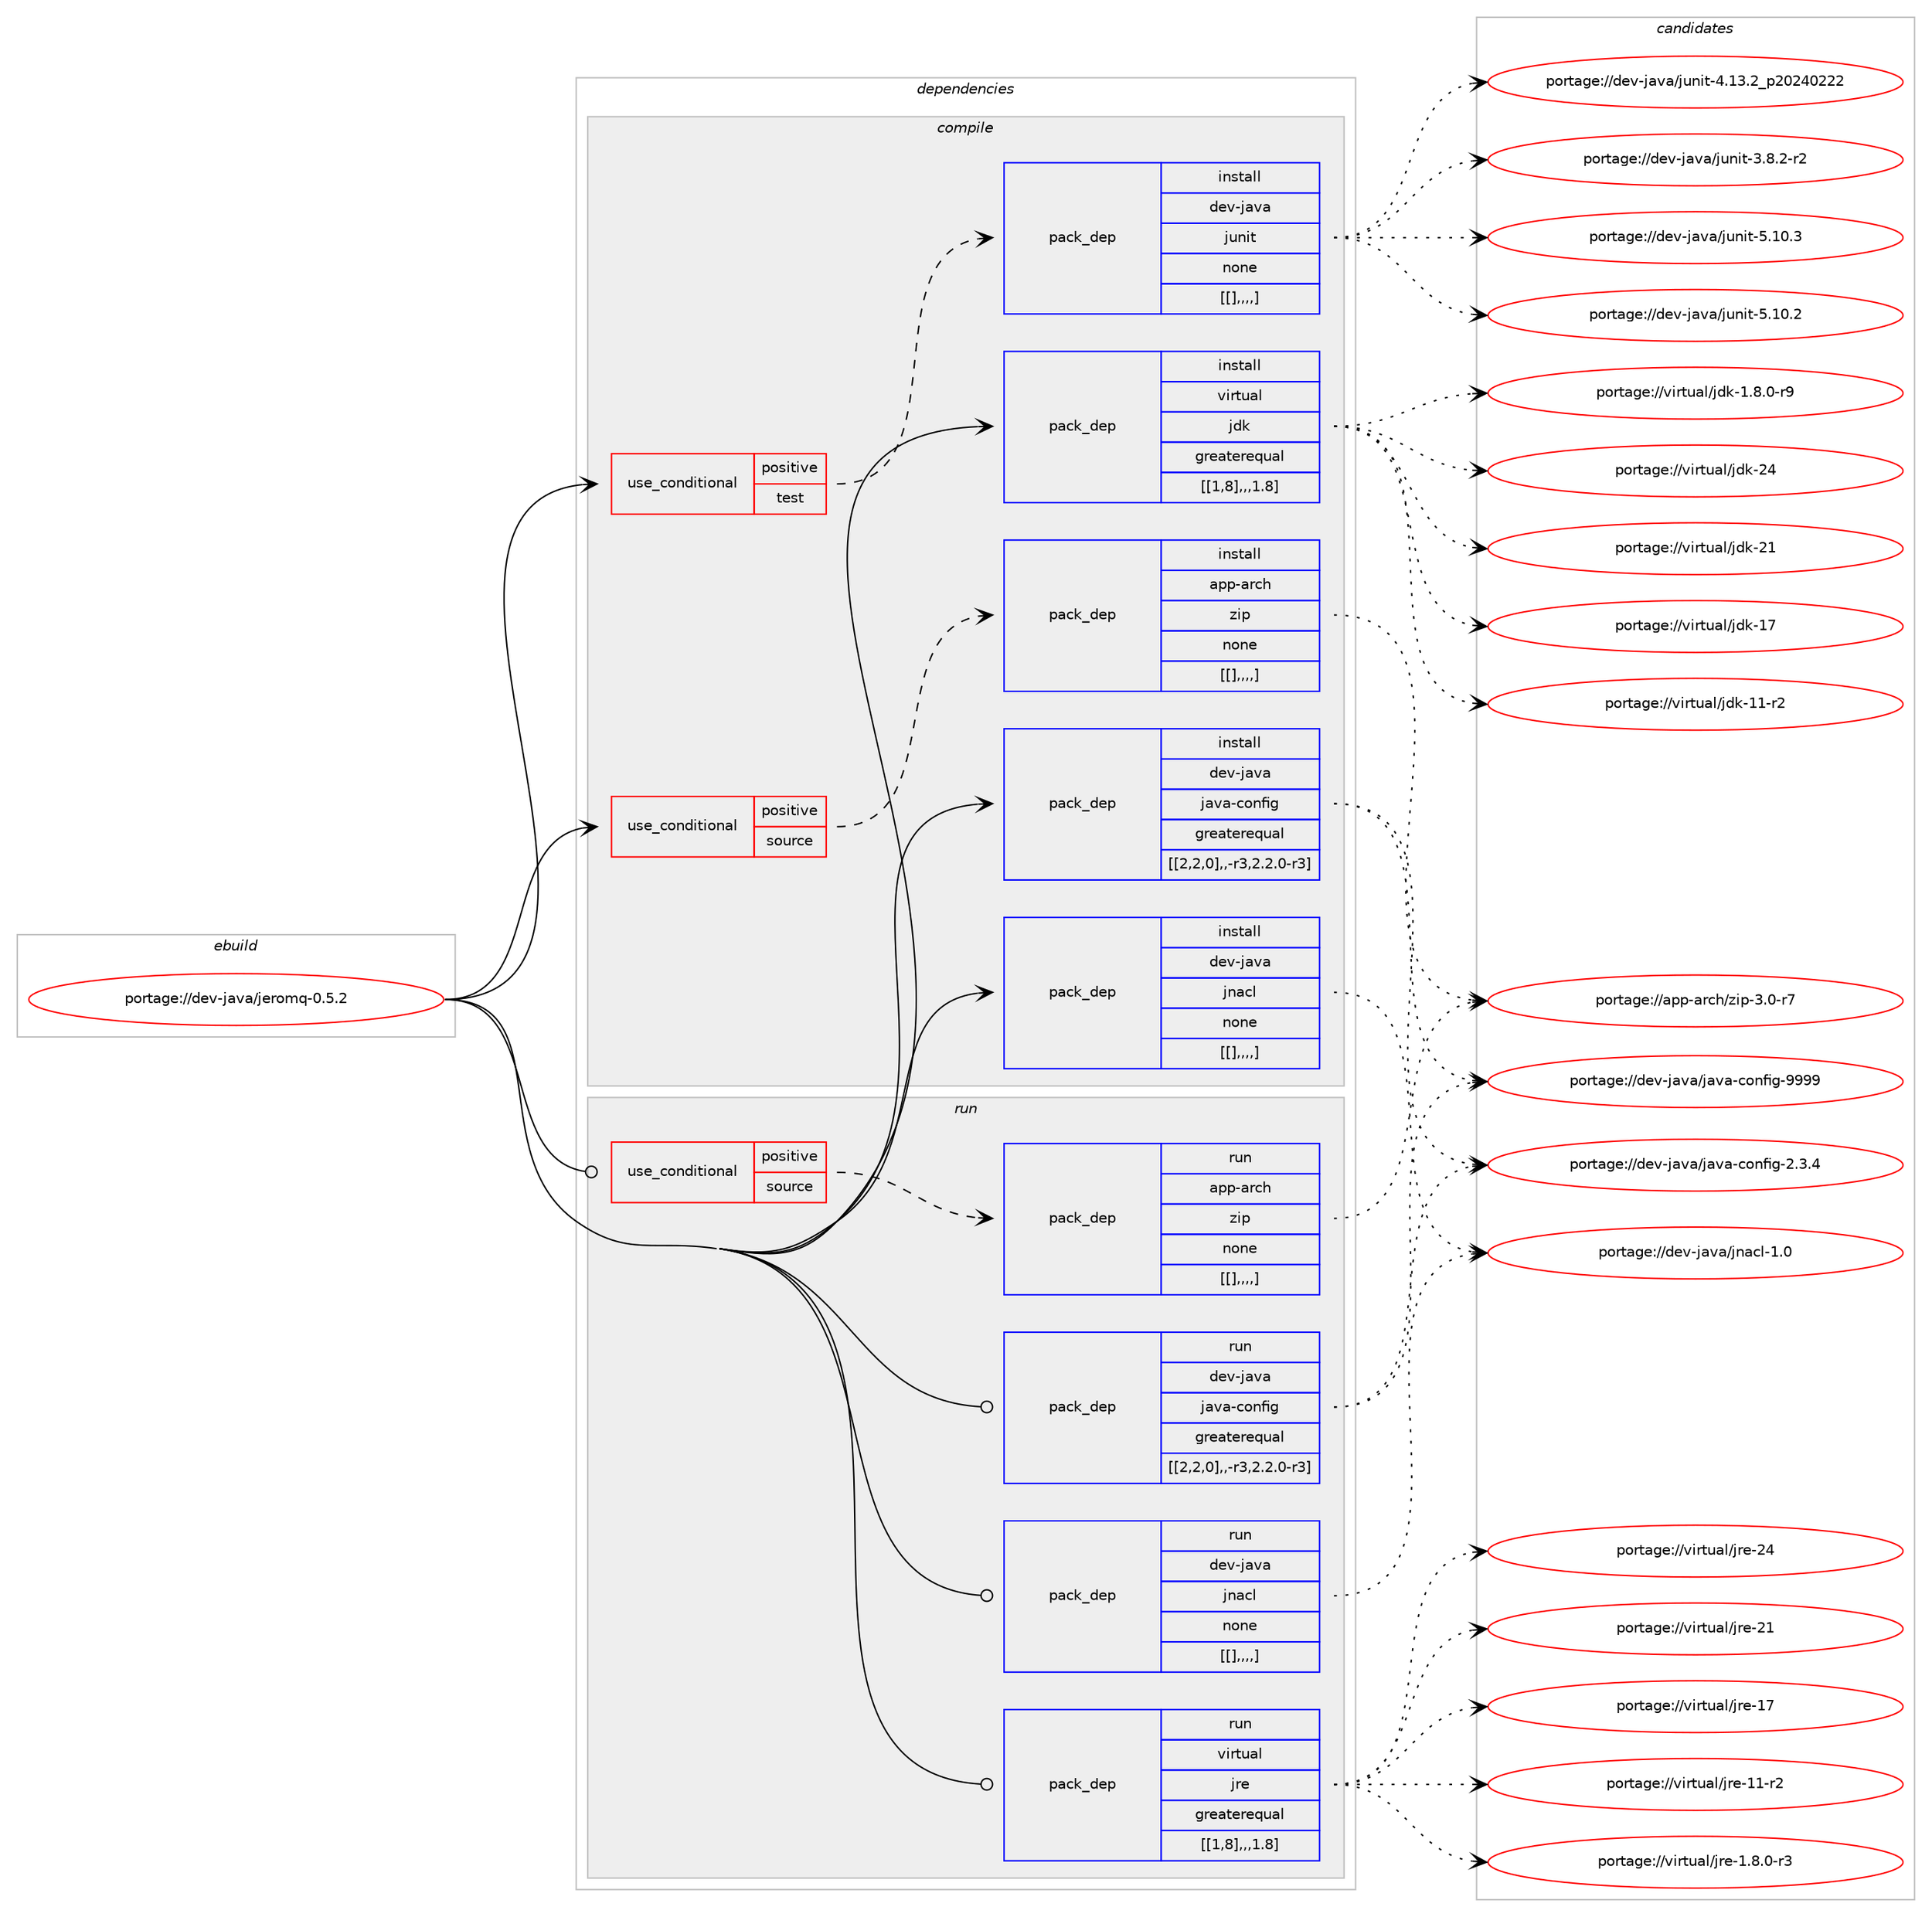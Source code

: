 digraph prolog {

# *************
# Graph options
# *************

newrank=true;
concentrate=true;
compound=true;
graph [rankdir=LR,fontname=Helvetica,fontsize=10,ranksep=1.5];#, ranksep=2.5, nodesep=0.2];
edge  [arrowhead=vee];
node  [fontname=Helvetica,fontsize=10];

# **********
# The ebuild
# **********

subgraph cluster_leftcol {
color=gray;
label=<<i>ebuild</i>>;
id [label="portage://dev-java/jeromq-0.5.2", color=red, width=4, href="../dev-java/jeromq-0.5.2.svg"];
}

# ****************
# The dependencies
# ****************

subgraph cluster_midcol {
color=gray;
label=<<i>dependencies</i>>;
subgraph cluster_compile {
fillcolor="#eeeeee";
style=filled;
label=<<i>compile</i>>;
subgraph cond22445 {
dependency95696 [label=<<TABLE BORDER="0" CELLBORDER="1" CELLSPACING="0" CELLPADDING="4"><TR><TD ROWSPAN="3" CELLPADDING="10">use_conditional</TD></TR><TR><TD>positive</TD></TR><TR><TD>source</TD></TR></TABLE>>, shape=none, color=red];
subgraph pack72201 {
dependency95697 [label=<<TABLE BORDER="0" CELLBORDER="1" CELLSPACING="0" CELLPADDING="4" WIDTH="220"><TR><TD ROWSPAN="6" CELLPADDING="30">pack_dep</TD></TR><TR><TD WIDTH="110">install</TD></TR><TR><TD>app-arch</TD></TR><TR><TD>zip</TD></TR><TR><TD>none</TD></TR><TR><TD>[[],,,,]</TD></TR></TABLE>>, shape=none, color=blue];
}
dependency95696:e -> dependency95697:w [weight=20,style="dashed",arrowhead="vee"];
}
id:e -> dependency95696:w [weight=20,style="solid",arrowhead="vee"];
subgraph cond22446 {
dependency95698 [label=<<TABLE BORDER="0" CELLBORDER="1" CELLSPACING="0" CELLPADDING="4"><TR><TD ROWSPAN="3" CELLPADDING="10">use_conditional</TD></TR><TR><TD>positive</TD></TR><TR><TD>test</TD></TR></TABLE>>, shape=none, color=red];
subgraph pack72202 {
dependency95699 [label=<<TABLE BORDER="0" CELLBORDER="1" CELLSPACING="0" CELLPADDING="4" WIDTH="220"><TR><TD ROWSPAN="6" CELLPADDING="30">pack_dep</TD></TR><TR><TD WIDTH="110">install</TD></TR><TR><TD>dev-java</TD></TR><TR><TD>junit</TD></TR><TR><TD>none</TD></TR><TR><TD>[[],,,,]</TD></TR></TABLE>>, shape=none, color=blue];
}
dependency95698:e -> dependency95699:w [weight=20,style="dashed",arrowhead="vee"];
}
id:e -> dependency95698:w [weight=20,style="solid",arrowhead="vee"];
subgraph pack72203 {
dependency95700 [label=<<TABLE BORDER="0" CELLBORDER="1" CELLSPACING="0" CELLPADDING="4" WIDTH="220"><TR><TD ROWSPAN="6" CELLPADDING="30">pack_dep</TD></TR><TR><TD WIDTH="110">install</TD></TR><TR><TD>dev-java</TD></TR><TR><TD>java-config</TD></TR><TR><TD>greaterequal</TD></TR><TR><TD>[[2,2,0],,-r3,2.2.0-r3]</TD></TR></TABLE>>, shape=none, color=blue];
}
id:e -> dependency95700:w [weight=20,style="solid",arrowhead="vee"];
subgraph pack72204 {
dependency95701 [label=<<TABLE BORDER="0" CELLBORDER="1" CELLSPACING="0" CELLPADDING="4" WIDTH="220"><TR><TD ROWSPAN="6" CELLPADDING="30">pack_dep</TD></TR><TR><TD WIDTH="110">install</TD></TR><TR><TD>dev-java</TD></TR><TR><TD>jnacl</TD></TR><TR><TD>none</TD></TR><TR><TD>[[],,,,]</TD></TR></TABLE>>, shape=none, color=blue];
}
id:e -> dependency95701:w [weight=20,style="solid",arrowhead="vee"];
subgraph pack72205 {
dependency95702 [label=<<TABLE BORDER="0" CELLBORDER="1" CELLSPACING="0" CELLPADDING="4" WIDTH="220"><TR><TD ROWSPAN="6" CELLPADDING="30">pack_dep</TD></TR><TR><TD WIDTH="110">install</TD></TR><TR><TD>virtual</TD></TR><TR><TD>jdk</TD></TR><TR><TD>greaterequal</TD></TR><TR><TD>[[1,8],,,1.8]</TD></TR></TABLE>>, shape=none, color=blue];
}
id:e -> dependency95702:w [weight=20,style="solid",arrowhead="vee"];
}
subgraph cluster_compileandrun {
fillcolor="#eeeeee";
style=filled;
label=<<i>compile and run</i>>;
}
subgraph cluster_run {
fillcolor="#eeeeee";
style=filled;
label=<<i>run</i>>;
subgraph cond22447 {
dependency95703 [label=<<TABLE BORDER="0" CELLBORDER="1" CELLSPACING="0" CELLPADDING="4"><TR><TD ROWSPAN="3" CELLPADDING="10">use_conditional</TD></TR><TR><TD>positive</TD></TR><TR><TD>source</TD></TR></TABLE>>, shape=none, color=red];
subgraph pack72206 {
dependency95704 [label=<<TABLE BORDER="0" CELLBORDER="1" CELLSPACING="0" CELLPADDING="4" WIDTH="220"><TR><TD ROWSPAN="6" CELLPADDING="30">pack_dep</TD></TR><TR><TD WIDTH="110">run</TD></TR><TR><TD>app-arch</TD></TR><TR><TD>zip</TD></TR><TR><TD>none</TD></TR><TR><TD>[[],,,,]</TD></TR></TABLE>>, shape=none, color=blue];
}
dependency95703:e -> dependency95704:w [weight=20,style="dashed",arrowhead="vee"];
}
id:e -> dependency95703:w [weight=20,style="solid",arrowhead="odot"];
subgraph pack72207 {
dependency95705 [label=<<TABLE BORDER="0" CELLBORDER="1" CELLSPACING="0" CELLPADDING="4" WIDTH="220"><TR><TD ROWSPAN="6" CELLPADDING="30">pack_dep</TD></TR><TR><TD WIDTH="110">run</TD></TR><TR><TD>dev-java</TD></TR><TR><TD>java-config</TD></TR><TR><TD>greaterequal</TD></TR><TR><TD>[[2,2,0],,-r3,2.2.0-r3]</TD></TR></TABLE>>, shape=none, color=blue];
}
id:e -> dependency95705:w [weight=20,style="solid",arrowhead="odot"];
subgraph pack72208 {
dependency95706 [label=<<TABLE BORDER="0" CELLBORDER="1" CELLSPACING="0" CELLPADDING="4" WIDTH="220"><TR><TD ROWSPAN="6" CELLPADDING="30">pack_dep</TD></TR><TR><TD WIDTH="110">run</TD></TR><TR><TD>dev-java</TD></TR><TR><TD>jnacl</TD></TR><TR><TD>none</TD></TR><TR><TD>[[],,,,]</TD></TR></TABLE>>, shape=none, color=blue];
}
id:e -> dependency95706:w [weight=20,style="solid",arrowhead="odot"];
subgraph pack72209 {
dependency95707 [label=<<TABLE BORDER="0" CELLBORDER="1" CELLSPACING="0" CELLPADDING="4" WIDTH="220"><TR><TD ROWSPAN="6" CELLPADDING="30">pack_dep</TD></TR><TR><TD WIDTH="110">run</TD></TR><TR><TD>virtual</TD></TR><TR><TD>jre</TD></TR><TR><TD>greaterequal</TD></TR><TR><TD>[[1,8],,,1.8]</TD></TR></TABLE>>, shape=none, color=blue];
}
id:e -> dependency95707:w [weight=20,style="solid",arrowhead="odot"];
}
}

# **************
# The candidates
# **************

subgraph cluster_choices {
rank=same;
color=gray;
label=<<i>candidates</i>>;

subgraph choice72201 {
color=black;
nodesep=1;
choice9711211245971149910447122105112455146484511455 [label="portage://app-arch/zip-3.0-r7", color=red, width=4,href="../app-arch/zip-3.0-r7.svg"];
dependency95697:e -> choice9711211245971149910447122105112455146484511455:w [style=dotted,weight="100"];
}
subgraph choice72202 {
color=black;
nodesep=1;
choice1001011184510697118974710611711010511645534649484651 [label="portage://dev-java/junit-5.10.3", color=red, width=4,href="../dev-java/junit-5.10.3.svg"];
choice1001011184510697118974710611711010511645534649484650 [label="portage://dev-java/junit-5.10.2", color=red, width=4,href="../dev-java/junit-5.10.2.svg"];
choice1001011184510697118974710611711010511645524649514650951125048505248505050 [label="portage://dev-java/junit-4.13.2_p20240222", color=red, width=4,href="../dev-java/junit-4.13.2_p20240222.svg"];
choice100101118451069711897471061171101051164551465646504511450 [label="portage://dev-java/junit-3.8.2-r2", color=red, width=4,href="../dev-java/junit-3.8.2-r2.svg"];
dependency95699:e -> choice1001011184510697118974710611711010511645534649484651:w [style=dotted,weight="100"];
dependency95699:e -> choice1001011184510697118974710611711010511645534649484650:w [style=dotted,weight="100"];
dependency95699:e -> choice1001011184510697118974710611711010511645524649514650951125048505248505050:w [style=dotted,weight="100"];
dependency95699:e -> choice100101118451069711897471061171101051164551465646504511450:w [style=dotted,weight="100"];
}
subgraph choice72203 {
color=black;
nodesep=1;
choice10010111845106971189747106971189745991111101021051034557575757 [label="portage://dev-java/java-config-9999", color=red, width=4,href="../dev-java/java-config-9999.svg"];
choice1001011184510697118974710697118974599111110102105103455046514652 [label="portage://dev-java/java-config-2.3.4", color=red, width=4,href="../dev-java/java-config-2.3.4.svg"];
dependency95700:e -> choice10010111845106971189747106971189745991111101021051034557575757:w [style=dotted,weight="100"];
dependency95700:e -> choice1001011184510697118974710697118974599111110102105103455046514652:w [style=dotted,weight="100"];
}
subgraph choice72204 {
color=black;
nodesep=1;
choice10010111845106971189747106110979910845494648 [label="portage://dev-java/jnacl-1.0", color=red, width=4,href="../dev-java/jnacl-1.0.svg"];
dependency95701:e -> choice10010111845106971189747106110979910845494648:w [style=dotted,weight="100"];
}
subgraph choice72205 {
color=black;
nodesep=1;
choice1181051141161179710847106100107455052 [label="portage://virtual/jdk-24", color=red, width=4,href="../virtual/jdk-24.svg"];
choice1181051141161179710847106100107455049 [label="portage://virtual/jdk-21", color=red, width=4,href="../virtual/jdk-21.svg"];
choice1181051141161179710847106100107454955 [label="portage://virtual/jdk-17", color=red, width=4,href="../virtual/jdk-17.svg"];
choice11810511411611797108471061001074549494511450 [label="portage://virtual/jdk-11-r2", color=red, width=4,href="../virtual/jdk-11-r2.svg"];
choice11810511411611797108471061001074549465646484511457 [label="portage://virtual/jdk-1.8.0-r9", color=red, width=4,href="../virtual/jdk-1.8.0-r9.svg"];
dependency95702:e -> choice1181051141161179710847106100107455052:w [style=dotted,weight="100"];
dependency95702:e -> choice1181051141161179710847106100107455049:w [style=dotted,weight="100"];
dependency95702:e -> choice1181051141161179710847106100107454955:w [style=dotted,weight="100"];
dependency95702:e -> choice11810511411611797108471061001074549494511450:w [style=dotted,weight="100"];
dependency95702:e -> choice11810511411611797108471061001074549465646484511457:w [style=dotted,weight="100"];
}
subgraph choice72206 {
color=black;
nodesep=1;
choice9711211245971149910447122105112455146484511455 [label="portage://app-arch/zip-3.0-r7", color=red, width=4,href="../app-arch/zip-3.0-r7.svg"];
dependency95704:e -> choice9711211245971149910447122105112455146484511455:w [style=dotted,weight="100"];
}
subgraph choice72207 {
color=black;
nodesep=1;
choice10010111845106971189747106971189745991111101021051034557575757 [label="portage://dev-java/java-config-9999", color=red, width=4,href="../dev-java/java-config-9999.svg"];
choice1001011184510697118974710697118974599111110102105103455046514652 [label="portage://dev-java/java-config-2.3.4", color=red, width=4,href="../dev-java/java-config-2.3.4.svg"];
dependency95705:e -> choice10010111845106971189747106971189745991111101021051034557575757:w [style=dotted,weight="100"];
dependency95705:e -> choice1001011184510697118974710697118974599111110102105103455046514652:w [style=dotted,weight="100"];
}
subgraph choice72208 {
color=black;
nodesep=1;
choice10010111845106971189747106110979910845494648 [label="portage://dev-java/jnacl-1.0", color=red, width=4,href="../dev-java/jnacl-1.0.svg"];
dependency95706:e -> choice10010111845106971189747106110979910845494648:w [style=dotted,weight="100"];
}
subgraph choice72209 {
color=black;
nodesep=1;
choice1181051141161179710847106114101455052 [label="portage://virtual/jre-24", color=red, width=4,href="../virtual/jre-24.svg"];
choice1181051141161179710847106114101455049 [label="portage://virtual/jre-21", color=red, width=4,href="../virtual/jre-21.svg"];
choice1181051141161179710847106114101454955 [label="portage://virtual/jre-17", color=red, width=4,href="../virtual/jre-17.svg"];
choice11810511411611797108471061141014549494511450 [label="portage://virtual/jre-11-r2", color=red, width=4,href="../virtual/jre-11-r2.svg"];
choice11810511411611797108471061141014549465646484511451 [label="portage://virtual/jre-1.8.0-r3", color=red, width=4,href="../virtual/jre-1.8.0-r3.svg"];
dependency95707:e -> choice1181051141161179710847106114101455052:w [style=dotted,weight="100"];
dependency95707:e -> choice1181051141161179710847106114101455049:w [style=dotted,weight="100"];
dependency95707:e -> choice1181051141161179710847106114101454955:w [style=dotted,weight="100"];
dependency95707:e -> choice11810511411611797108471061141014549494511450:w [style=dotted,weight="100"];
dependency95707:e -> choice11810511411611797108471061141014549465646484511451:w [style=dotted,weight="100"];
}
}

}

